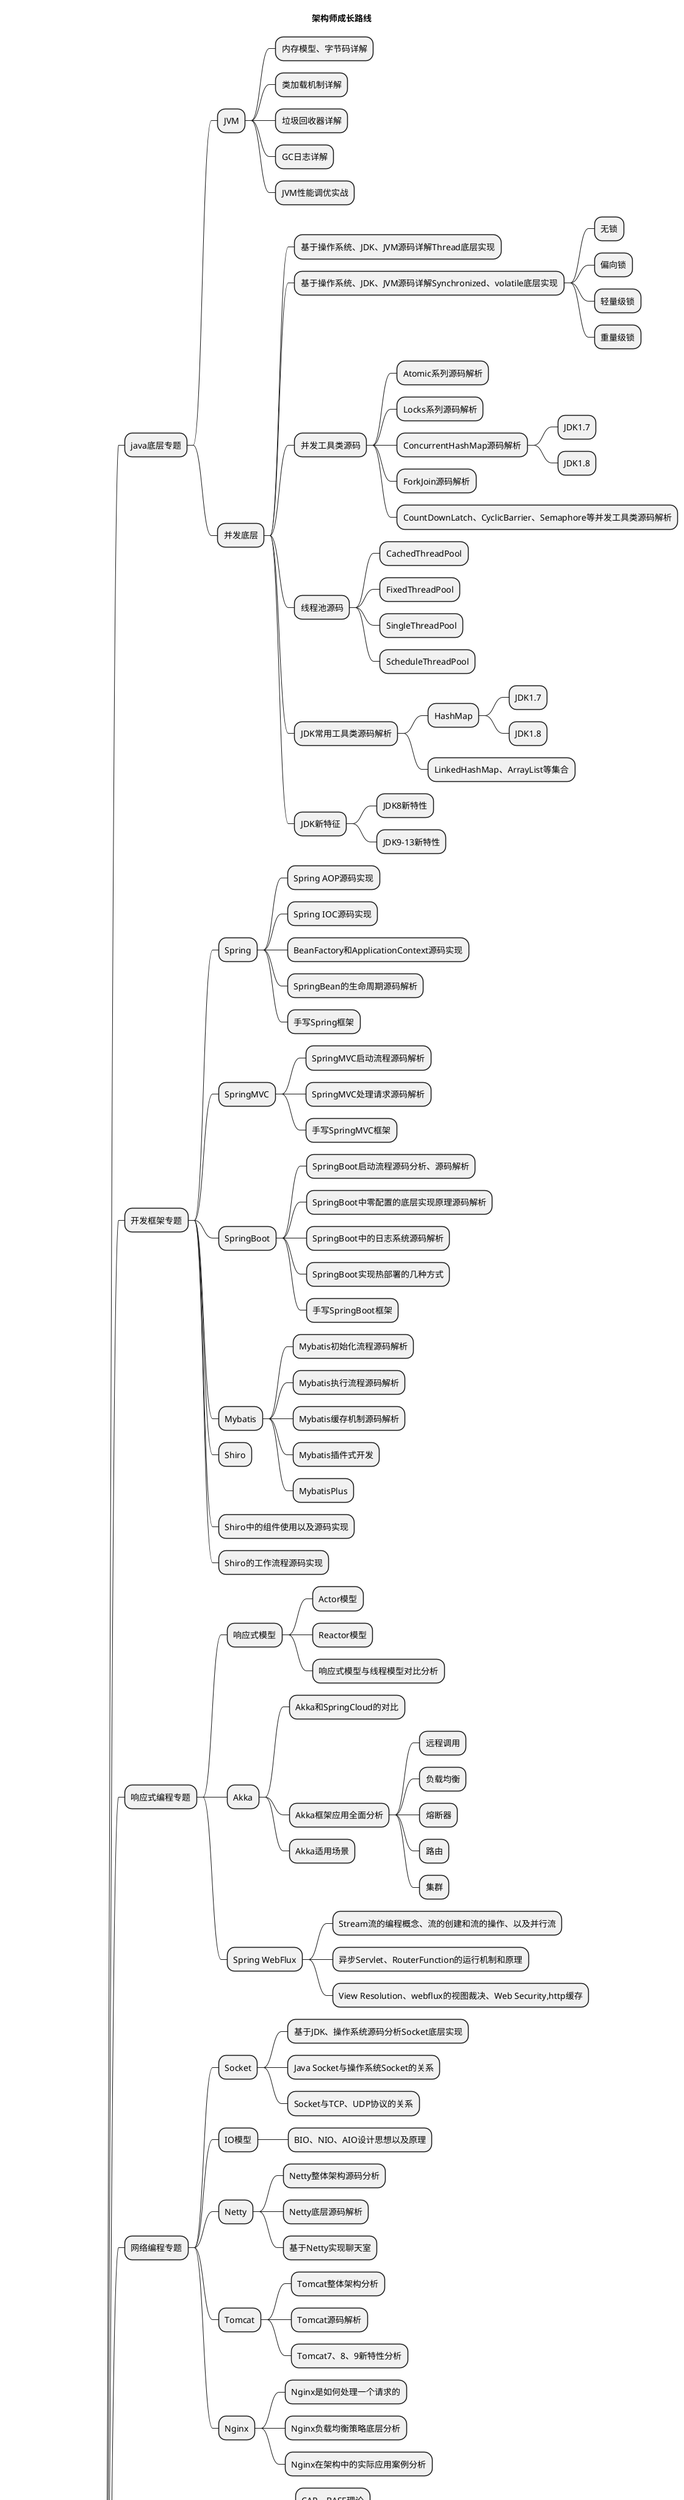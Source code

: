 @startmindmap
title 架构师成长路线

* java架构师成长路线

** java底层专题

*** JVM
**** 内存模型、字节码详解
**** 类加载机制详解
**** 垃圾回收器详解
**** GC日志详解
**** JVM性能调优实战

*** 并发底层
**** 基于操作系统、JDK、JVM源码详解Thread底层实现
**** 基于操作系统、JDK、JVM源码详解Synchronized、volatile底层实现
***** 无锁
***** 偏向锁
***** 轻量级锁
***** 重量级锁

**** 并发工具类源码
***** Atomic系列源码解析
***** Locks系列源码解析

***** ConcurrentHashMap源码解析
****** JDK1.7
****** JDK1.8

***** ForkJoin源码解析
***** CountDownLatch、CyclicBarrier、Semaphore等并发工具类源码解析

**** 线程池源码
***** CachedThreadPool
***** FixedThreadPool
***** SingleThreadPool
***** ScheduleThreadPool

**** JDK常用工具类源码解析
***** HashMap
****** JDK1.7
****** JDK1.8
***** LinkedHashMap、ArrayList等集合
**** JDK新特征
***** JDK8新特性
***** JDK9-13新特性

** 开发框架专题
*** Spring
**** Spring AOP源码实现
**** Spring IOC源码实现
**** BeanFactory和ApplicationContext源码实现
**** SpringBean的生命周期源码解析
**** 手写Spring框架

*** SpringMVC
**** SpringMVC启动流程源码解析
**** SpringMVC处理请求源码解析
**** 手写SpringMVC框架

*** SpringBoot
**** SpringBoot启动流程源码分析、源码解析
**** SpringBoot中零配置的底层实现原理源码解析
**** SpringBoot中的日志系统源码解析
**** SpringBoot实现热部署的几种方式
**** 手写SpringBoot框架

*** Mybatis
**** Mybatis初始化流程源码解析
**** Mybatis执行流程源码解析
**** Mybatis缓存机制源码解析
**** Mybatis插件式开发
**** MybatisPlus

*** Shiro
*** Shiro中的组件使用以及源码实现
*** Shiro的工作流程源码实现

** 响应式编程专题
*** 响应式模型
**** Actor模型
**** Reactor模型
**** 响应式模型与线程模型对比分析

*** Akka
**** Akka和SpringCloud的对比
**** Akka框架应用全面分析
***** 远程调用
***** 负载均衡
***** 熔断器
***** 路由
***** 集群
**** Akka适用场景

*** Spring WebFlux
**** Stream流的编程概念、流的创建和流的操作、以及并行流
**** 异步Servlet、RouterFunction的运行机制和原理
**** View Resolution、webflux的视图裁决、Web Security,http缓存


** 网络编程专题
*** Socket
**** 基于JDK、操作系统源码分析Socket底层实现
**** Java Socket与操作系统Socket的关系
**** Socket与TCP、UDP协议的关系

*** IO模型
**** BIO、NIO、AIO设计思想以及原理

*** Netty
**** Netty整体架构源码分析
**** Netty底层源码解析
**** 基于Netty实现聊天室

*** Tomcat
**** Tomcat整体架构分析
**** Tomcat源码解析
**** Tomcat7、8、9新特性分析

*** Nginx
**** Nginx是如何处理一个请求的
**** Nginx负载均衡策略底层分析
**** Nginx在架构中的实际应用案例分析

** 分布式专题
*** 分布式理论
**** CAP、BASE理论
**** 2PC、3PC、XA协议
**** Paxos、Raft、Zab协议
**** 各个协议分别有什么优点和缺点，分别适合什么场景

*** Zookeeper
**** Zookeeper基于使用与常见客户端使用
**** ZAB协议解析
**** 快速领导者选举流程源码解析
**** 单机、集群模式下处理请求源码解析
**** Zookeeper分布式锁实现

*** Dubbo
**** Dubbo基本功能特性使用
**** Dubbo服务导出、引入、调用源码解析
**** Dubbo3特性

*** 消息队列
**** RocketMq
***** RocketMq整体架构分析
***** RocketMq发送消息流程原理分析
***** RocketMq主从同步机制分析
***** RocketMq的延迟投递与自定义投递
***** RocketMq持久化机制

**** Kafka
***** Kafka基于Zookeeper搭建高可用集群
***** Kafka选举流程分析
***** Kafka分区再均衡原理分析
***** Kafka如何确保消息不丢失

**** RabbitMq
***** RabbitMq搭建高可用集群
***** RabbitMq发送消息流程原理分析
***** RabbitMq消息确认机制原理分析

**** 分布式扩展
***** 分布式锁
******_ 分布式锁的几种实现方式
***** 分布式事务
****** 阿里Seata
******* AT模式
******* TCC模式
****** 华为ServiceComb
*******_ Saga模式
***** 分布式定时任务
******_ ElasticJob
***** 分布式搜索
****** ElasticSearch
******* ELK搭建
******* Kibana
******* FileBeat
******* LogStash


** 微服务专题
*** Spring Cloud Netflix
****_ 注册中心 Eureka
****_ 配置中心 Config
****_ 服务调用 Feign
****_ 服务网关 Zuul
****_ 负载均衡 Ribbon
****_ 熔断降级 Hystrix
****_ 消息总线 Bus
*** Spring Cloud Alibaba
**** 注册中心 Nacos
**** 配置中心 Nacos、Apollo
**** 服务调用 Dubbo
**** 熔断降级 Sentinel
*** 服务网格（Service Mesh）
**** lstio
***** Proxy代理
***** Mixer混合器
***** Pilot引导
***** Citadel堡垒
***** Galley
**** SOFAMesh
***** MOSN
***** SOFAPilot
***** SOFARPC


** 数据库专题
*** Mysql
**** Innodb页结构、行格式、B+树索引底层原理
**** Explain详解与查询优化器原理分析
**** 事务隔离级别、MVCC底层原理分析
**** 表锁、行锁、意向锁、读锁、写锁、乐观锁、悲观锁底层原理分析
**** 慢查询优化与性能调优
*** Mysql集群
**** Mysql集群模式与适用场景
**** Mysql集群数据同步方式与优缺点对比
*** 分库分表
**** Mycat
**** Sharding-jdbc
**** 分库分表方式以及优缺点分析
*** Redis
**** Redis常用数据结构与api
**** Redis单线程模型、持久化原理解析
**** Redis哨兵模式与集群
**** Redis应用
***** 缓存穿透
***** 缓存雪崩
***** 缓存击穿
***** 分布式锁
*** Mongodb
**** Mongodb应用场景
**** 常用命令
**** 底层原理分析
**** Mongodb4.2分布式事务实现原理
*** 分布式数据库
**** OceanBase
***** 什么是zone、资源池、TableGroup
***** OceanBase的架构
**** 什么是分布式数据库
**** 为什么需要分布式数据库


** Devops专题
*** Linux
**** 常用命令
**** Shell脚本
**** 权限管理
**** 安全维护
*** 代码管理
**** Git
**** GitLab
*** 依赖管理
**** Ant
**** Maven
**** Gradle
*** 容器
**** Docker
**** Kubernetes
*** 可持续集成
**** Jenkins
**** 搭建一套可持续集成架构
*** 应用部署
**** 蓝绿部署
**** 滚动部署
**** 灰度发布、金丝雀部署
*** 系统监控
**** Prometheus
**** Grafana


** 项目实战专题
*** 架构设计原则
**** 单一职责
**** 开闭原则
**** 里氏替换原则
**** 接口隔离原则
**** 依赖反转原则
*** 领域驱动设计（DDD）
**** 什么是领域驱动设计
**** 为什么需要领域驱动设计
**** 如何落实领域驱动设计
*** 微服务架构设计与实战
**** 组件化
**** 松耦合
**** 自治
**** 去中心化
*** 中台架构设计与实战
**** 什么是中台
**** 中台与前台、后台的关系
**** 中台的分类
**** 如何落地中台
*** 秒杀系统设计与实战
**** 典型的三高系统
**** 超买超卖的问题
**** 订单持久化问题

@endmindmap